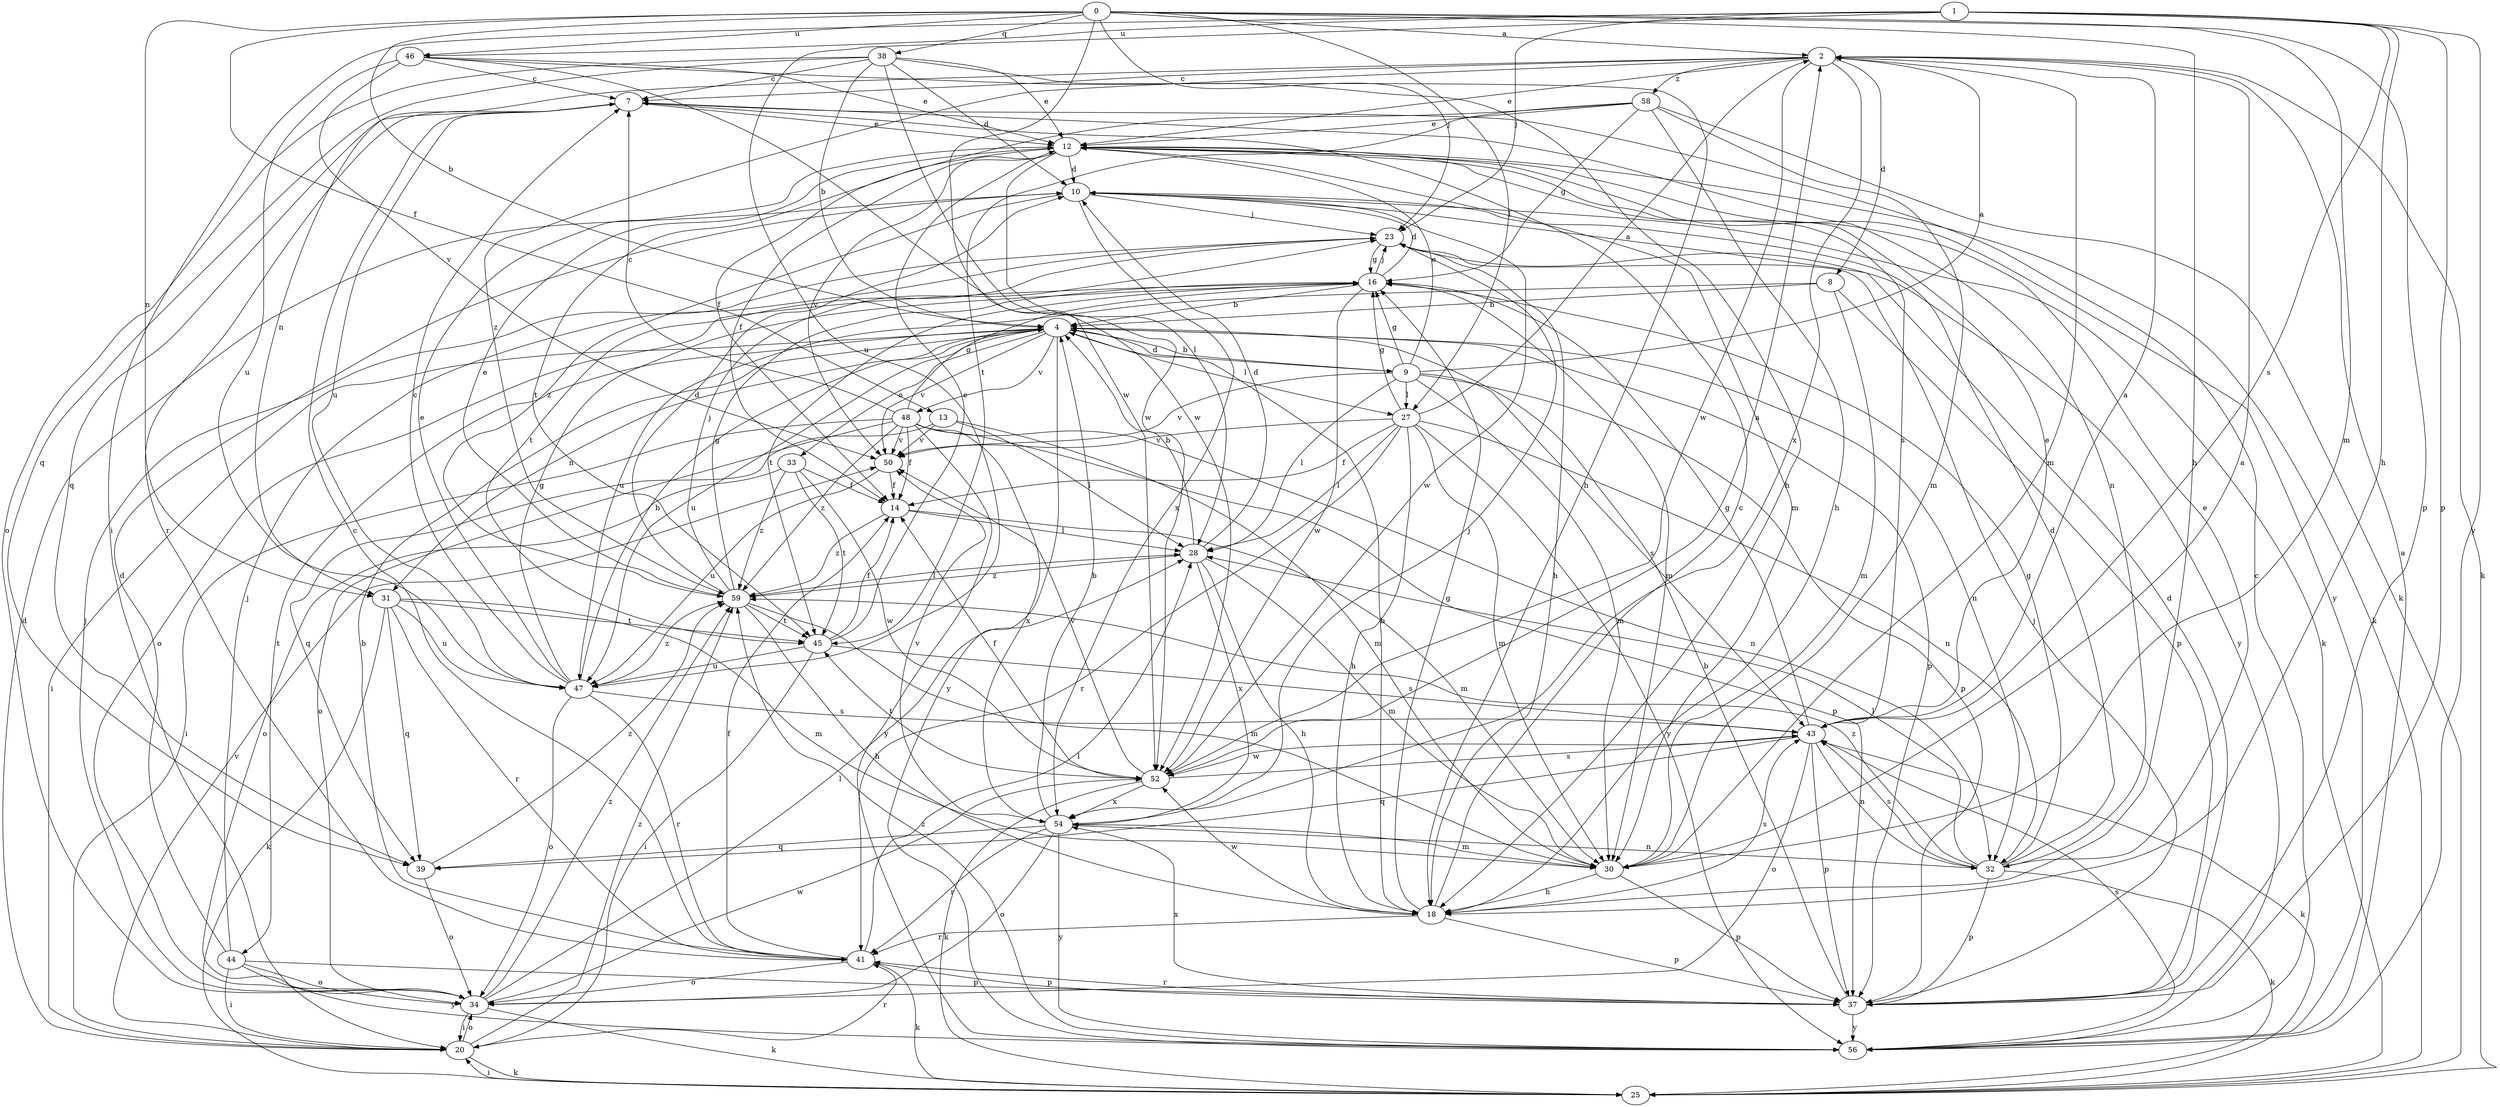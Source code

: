 strict digraph  {
0;
1;
2;
4;
7;
8;
9;
10;
12;
13;
14;
16;
18;
20;
23;
25;
27;
28;
30;
31;
32;
33;
34;
37;
38;
39;
41;
43;
44;
45;
46;
47;
48;
50;
52;
54;
56;
58;
59;
0 -> 2  [label=a];
0 -> 4  [label=b];
0 -> 13  [label=f];
0 -> 18  [label=h];
0 -> 23  [label=j];
0 -> 27  [label=l];
0 -> 30  [label=m];
0 -> 31  [label=n];
0 -> 37  [label=p];
0 -> 38  [label=q];
0 -> 46  [label=u];
0 -> 52  [label=w];
1 -> 18  [label=h];
1 -> 20  [label=i];
1 -> 23  [label=j];
1 -> 37  [label=p];
1 -> 43  [label=s];
1 -> 46  [label=u];
1 -> 47  [label=u];
1 -> 56  [label=y];
2 -> 7  [label=c];
2 -> 8  [label=d];
2 -> 12  [label=e];
2 -> 25  [label=k];
2 -> 30  [label=m];
2 -> 31  [label=n];
2 -> 52  [label=w];
2 -> 54  [label=x];
2 -> 58  [label=z];
2 -> 59  [label=z];
4 -> 9  [label=d];
4 -> 20  [label=i];
4 -> 27  [label=l];
4 -> 31  [label=n];
4 -> 32  [label=n];
4 -> 33  [label=o];
4 -> 37  [label=p];
4 -> 44  [label=t];
4 -> 47  [label=u];
4 -> 48  [label=v];
4 -> 50  [label=v];
4 -> 56  [label=y];
7 -> 12  [label=e];
7 -> 32  [label=n];
7 -> 39  [label=q];
7 -> 41  [label=r];
7 -> 47  [label=u];
8 -> 4  [label=b];
8 -> 30  [label=m];
8 -> 37  [label=p];
8 -> 47  [label=u];
9 -> 2  [label=a];
9 -> 4  [label=b];
9 -> 12  [label=e];
9 -> 16  [label=g];
9 -> 27  [label=l];
9 -> 28  [label=l];
9 -> 30  [label=m];
9 -> 37  [label=p];
9 -> 43  [label=s];
9 -> 50  [label=v];
10 -> 23  [label=j];
10 -> 25  [label=k];
10 -> 52  [label=w];
10 -> 54  [label=x];
10 -> 59  [label=z];
12 -> 10  [label=d];
12 -> 14  [label=f];
12 -> 25  [label=k];
12 -> 28  [label=l];
12 -> 30  [label=m];
12 -> 43  [label=s];
12 -> 45  [label=t];
12 -> 50  [label=v];
12 -> 56  [label=y];
13 -> 28  [label=l];
13 -> 30  [label=m];
13 -> 39  [label=q];
13 -> 50  [label=v];
14 -> 28  [label=l];
14 -> 30  [label=m];
14 -> 59  [label=z];
16 -> 4  [label=b];
16 -> 10  [label=d];
16 -> 23  [label=j];
16 -> 30  [label=m];
16 -> 34  [label=o];
16 -> 45  [label=t];
16 -> 52  [label=w];
18 -> 4  [label=b];
18 -> 7  [label=c];
18 -> 16  [label=g];
18 -> 37  [label=p];
18 -> 41  [label=r];
18 -> 43  [label=s];
18 -> 52  [label=w];
20 -> 10  [label=d];
20 -> 25  [label=k];
20 -> 34  [label=o];
20 -> 41  [label=r];
20 -> 50  [label=v];
20 -> 59  [label=z];
23 -> 16  [label=g];
23 -> 18  [label=h];
23 -> 45  [label=t];
23 -> 56  [label=y];
25 -> 20  [label=i];
27 -> 2  [label=a];
27 -> 14  [label=f];
27 -> 16  [label=g];
27 -> 18  [label=h];
27 -> 28  [label=l];
27 -> 30  [label=m];
27 -> 32  [label=n];
27 -> 41  [label=r];
27 -> 50  [label=v];
27 -> 56  [label=y];
28 -> 4  [label=b];
28 -> 10  [label=d];
28 -> 18  [label=h];
28 -> 30  [label=m];
28 -> 54  [label=x];
28 -> 59  [label=z];
30 -> 2  [label=a];
30 -> 18  [label=h];
30 -> 37  [label=p];
31 -> 25  [label=k];
31 -> 30  [label=m];
31 -> 39  [label=q];
31 -> 41  [label=r];
31 -> 45  [label=t];
31 -> 47  [label=u];
32 -> 10  [label=d];
32 -> 12  [label=e];
32 -> 16  [label=g];
32 -> 25  [label=k];
32 -> 28  [label=l];
32 -> 37  [label=p];
32 -> 43  [label=s];
32 -> 59  [label=z];
33 -> 14  [label=f];
33 -> 34  [label=o];
33 -> 45  [label=t];
33 -> 52  [label=w];
33 -> 59  [label=z];
34 -> 20  [label=i];
34 -> 23  [label=j];
34 -> 25  [label=k];
34 -> 28  [label=l];
34 -> 52  [label=w];
34 -> 59  [label=z];
37 -> 4  [label=b];
37 -> 10  [label=d];
37 -> 23  [label=j];
37 -> 41  [label=r];
37 -> 54  [label=x];
37 -> 56  [label=y];
38 -> 4  [label=b];
38 -> 7  [label=c];
38 -> 10  [label=d];
38 -> 12  [label=e];
38 -> 18  [label=h];
38 -> 34  [label=o];
38 -> 39  [label=q];
38 -> 52  [label=w];
39 -> 34  [label=o];
39 -> 59  [label=z];
41 -> 4  [label=b];
41 -> 7  [label=c];
41 -> 14  [label=f];
41 -> 25  [label=k];
41 -> 28  [label=l];
41 -> 34  [label=o];
41 -> 37  [label=p];
43 -> 2  [label=a];
43 -> 12  [label=e];
43 -> 16  [label=g];
43 -> 25  [label=k];
43 -> 32  [label=n];
43 -> 34  [label=o];
43 -> 37  [label=p];
43 -> 39  [label=q];
43 -> 52  [label=w];
44 -> 10  [label=d];
44 -> 20  [label=i];
44 -> 23  [label=j];
44 -> 34  [label=o];
44 -> 37  [label=p];
44 -> 56  [label=y];
45 -> 12  [label=e];
45 -> 14  [label=f];
45 -> 20  [label=i];
45 -> 43  [label=s];
45 -> 47  [label=u];
46 -> 7  [label=c];
46 -> 12  [label=e];
46 -> 18  [label=h];
46 -> 47  [label=u];
46 -> 50  [label=v];
46 -> 52  [label=w];
47 -> 4  [label=b];
47 -> 7  [label=c];
47 -> 12  [label=e];
47 -> 16  [label=g];
47 -> 34  [label=o];
47 -> 41  [label=r];
47 -> 43  [label=s];
47 -> 59  [label=z];
48 -> 7  [label=c];
48 -> 14  [label=f];
48 -> 16  [label=g];
48 -> 20  [label=i];
48 -> 32  [label=n];
48 -> 34  [label=o];
48 -> 37  [label=p];
48 -> 50  [label=v];
48 -> 54  [label=x];
48 -> 56  [label=y];
48 -> 59  [label=z];
50 -> 14  [label=f];
50 -> 47  [label=u];
52 -> 2  [label=a];
52 -> 14  [label=f];
52 -> 25  [label=k];
52 -> 43  [label=s];
52 -> 45  [label=t];
52 -> 50  [label=v];
52 -> 54  [label=x];
54 -> 4  [label=b];
54 -> 23  [label=j];
54 -> 30  [label=m];
54 -> 32  [label=n];
54 -> 34  [label=o];
54 -> 39  [label=q];
54 -> 41  [label=r];
54 -> 50  [label=v];
54 -> 56  [label=y];
56 -> 2  [label=a];
56 -> 7  [label=c];
56 -> 43  [label=s];
56 -> 59  [label=z];
58 -> 12  [label=e];
58 -> 14  [label=f];
58 -> 16  [label=g];
58 -> 18  [label=h];
58 -> 25  [label=k];
58 -> 30  [label=m];
58 -> 45  [label=t];
59 -> 10  [label=d];
59 -> 12  [label=e];
59 -> 16  [label=g];
59 -> 18  [label=h];
59 -> 23  [label=j];
59 -> 28  [label=l];
59 -> 30  [label=m];
59 -> 45  [label=t];
}
